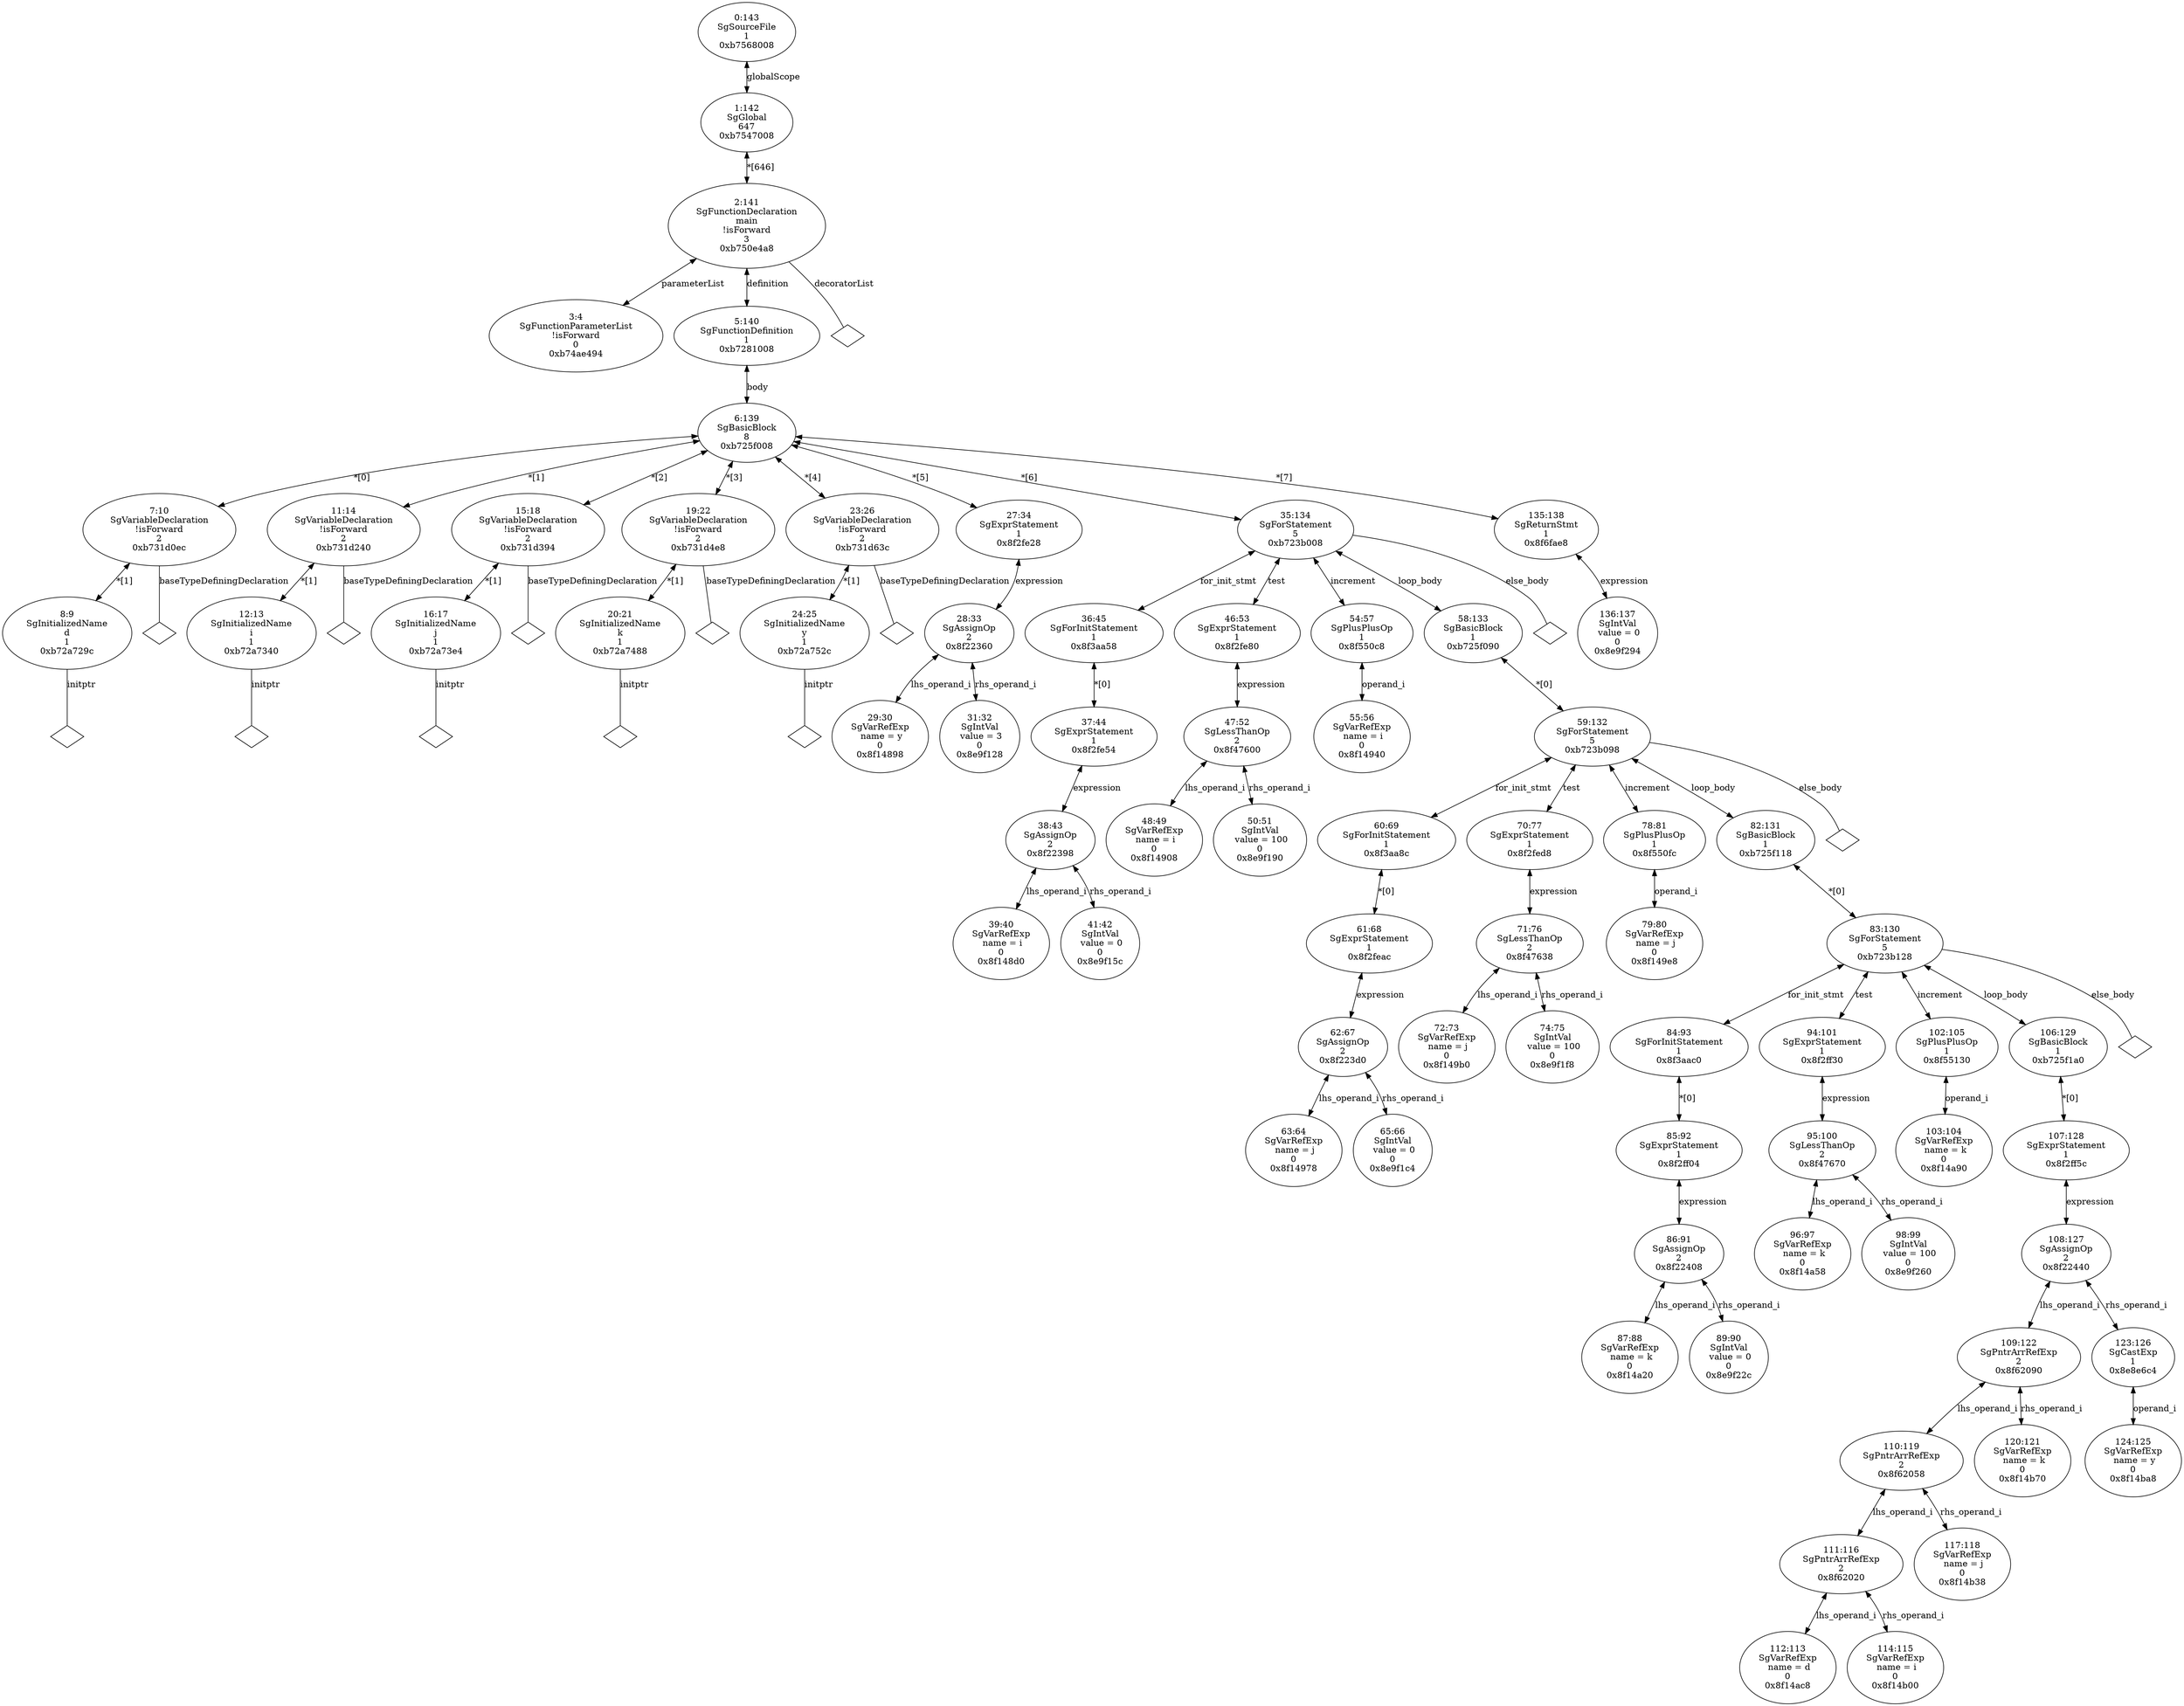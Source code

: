 digraph "G./for-array-3d.c.dot" {
"0xb74ae494"[label="3:4\nSgFunctionParameterList\n!isForward\n0\n0xb74ae494\n" ];
"0xb72a729c"[label="8:9\nSgInitializedName\nd\n1\n0xb72a729c\n" ];
"0xb72a729c" -> "0xb72a729c__initptr__null"[label="initptr" dir=none ];
"0xb72a729c__initptr__null"[label="" shape=diamond ];
"0xb731d0ec"[label="7:10\nSgVariableDeclaration\n!isForward\n2\n0xb731d0ec\n" ];
"0xb731d0ec" -> "0xb731d0ec__baseTypeDefiningDeclaration__null"[label="baseTypeDefiningDeclaration" dir=none ];
"0xb731d0ec__baseTypeDefiningDeclaration__null"[label="" shape=diamond ];
"0xb731d0ec" -> "0xb72a729c"[label="*[1]" dir=both ];
"0xb72a7340"[label="12:13\nSgInitializedName\ni\n1\n0xb72a7340\n" ];
"0xb72a7340" -> "0xb72a7340__initptr__null"[label="initptr" dir=none ];
"0xb72a7340__initptr__null"[label="" shape=diamond ];
"0xb731d240"[label="11:14\nSgVariableDeclaration\n!isForward\n2\n0xb731d240\n" ];
"0xb731d240" -> "0xb731d240__baseTypeDefiningDeclaration__null"[label="baseTypeDefiningDeclaration" dir=none ];
"0xb731d240__baseTypeDefiningDeclaration__null"[label="" shape=diamond ];
"0xb731d240" -> "0xb72a7340"[label="*[1]" dir=both ];
"0xb72a73e4"[label="16:17\nSgInitializedName\nj\n1\n0xb72a73e4\n" ];
"0xb72a73e4" -> "0xb72a73e4__initptr__null"[label="initptr" dir=none ];
"0xb72a73e4__initptr__null"[label="" shape=diamond ];
"0xb731d394"[label="15:18\nSgVariableDeclaration\n!isForward\n2\n0xb731d394\n" ];
"0xb731d394" -> "0xb731d394__baseTypeDefiningDeclaration__null"[label="baseTypeDefiningDeclaration" dir=none ];
"0xb731d394__baseTypeDefiningDeclaration__null"[label="" shape=diamond ];
"0xb731d394" -> "0xb72a73e4"[label="*[1]" dir=both ];
"0xb72a7488"[label="20:21\nSgInitializedName\nk\n1\n0xb72a7488\n" ];
"0xb72a7488" -> "0xb72a7488__initptr__null"[label="initptr" dir=none ];
"0xb72a7488__initptr__null"[label="" shape=diamond ];
"0xb731d4e8"[label="19:22\nSgVariableDeclaration\n!isForward\n2\n0xb731d4e8\n" ];
"0xb731d4e8" -> "0xb731d4e8__baseTypeDefiningDeclaration__null"[label="baseTypeDefiningDeclaration" dir=none ];
"0xb731d4e8__baseTypeDefiningDeclaration__null"[label="" shape=diamond ];
"0xb731d4e8" -> "0xb72a7488"[label="*[1]" dir=both ];
"0xb72a752c"[label="24:25\nSgInitializedName\ny\n1\n0xb72a752c\n" ];
"0xb72a752c" -> "0xb72a752c__initptr__null"[label="initptr" dir=none ];
"0xb72a752c__initptr__null"[label="" shape=diamond ];
"0xb731d63c"[label="23:26\nSgVariableDeclaration\n!isForward\n2\n0xb731d63c\n" ];
"0xb731d63c" -> "0xb731d63c__baseTypeDefiningDeclaration__null"[label="baseTypeDefiningDeclaration" dir=none ];
"0xb731d63c__baseTypeDefiningDeclaration__null"[label="" shape=diamond ];
"0xb731d63c" -> "0xb72a752c"[label="*[1]" dir=both ];
"0x8f14898"[label="29:30\nSgVarRefExp\n name = y\n0\n0x8f14898\n" ];
"0x8e9f128"[label="31:32\nSgIntVal\n value = 3\n0\n0x8e9f128\n" ];
"0x8f22360"[label="28:33\nSgAssignOp\n2\n0x8f22360\n" ];
"0x8f22360" -> "0x8f14898"[label="lhs_operand_i" dir=both ];
"0x8f22360" -> "0x8e9f128"[label="rhs_operand_i" dir=both ];
"0x8f2fe28"[label="27:34\nSgExprStatement\n1\n0x8f2fe28\n" ];
"0x8f2fe28" -> "0x8f22360"[label="expression" dir=both ];
"0x8f148d0"[label="39:40\nSgVarRefExp\n name = i\n0\n0x8f148d0\n" ];
"0x8e9f15c"[label="41:42\nSgIntVal\n value = 0\n0\n0x8e9f15c\n" ];
"0x8f22398"[label="38:43\nSgAssignOp\n2\n0x8f22398\n" ];
"0x8f22398" -> "0x8f148d0"[label="lhs_operand_i" dir=both ];
"0x8f22398" -> "0x8e9f15c"[label="rhs_operand_i" dir=both ];
"0x8f2fe54"[label="37:44\nSgExprStatement\n1\n0x8f2fe54\n" ];
"0x8f2fe54" -> "0x8f22398"[label="expression" dir=both ];
"0x8f3aa58"[label="36:45\nSgForInitStatement\n1\n0x8f3aa58\n" ];
"0x8f3aa58" -> "0x8f2fe54"[label="*[0]" dir=both ];
"0x8f14908"[label="48:49\nSgVarRefExp\n name = i\n0\n0x8f14908\n" ];
"0x8e9f190"[label="50:51\nSgIntVal\n value = 100\n0\n0x8e9f190\n" ];
"0x8f47600"[label="47:52\nSgLessThanOp\n2\n0x8f47600\n" ];
"0x8f47600" -> "0x8f14908"[label="lhs_operand_i" dir=both ];
"0x8f47600" -> "0x8e9f190"[label="rhs_operand_i" dir=both ];
"0x8f2fe80"[label="46:53\nSgExprStatement\n1\n0x8f2fe80\n" ];
"0x8f2fe80" -> "0x8f47600"[label="expression" dir=both ];
"0x8f14940"[label="55:56\nSgVarRefExp\n name = i\n0\n0x8f14940\n" ];
"0x8f550c8"[label="54:57\nSgPlusPlusOp\n1\n0x8f550c8\n" ];
"0x8f550c8" -> "0x8f14940"[label="operand_i" dir=both ];
"0x8f14978"[label="63:64\nSgVarRefExp\n name = j\n0\n0x8f14978\n" ];
"0x8e9f1c4"[label="65:66\nSgIntVal\n value = 0\n0\n0x8e9f1c4\n" ];
"0x8f223d0"[label="62:67\nSgAssignOp\n2\n0x8f223d0\n" ];
"0x8f223d0" -> "0x8f14978"[label="lhs_operand_i" dir=both ];
"0x8f223d0" -> "0x8e9f1c4"[label="rhs_operand_i" dir=both ];
"0x8f2feac"[label="61:68\nSgExprStatement\n1\n0x8f2feac\n" ];
"0x8f2feac" -> "0x8f223d0"[label="expression" dir=both ];
"0x8f3aa8c"[label="60:69\nSgForInitStatement\n1\n0x8f3aa8c\n" ];
"0x8f3aa8c" -> "0x8f2feac"[label="*[0]" dir=both ];
"0x8f149b0"[label="72:73\nSgVarRefExp\n name = j\n0\n0x8f149b0\n" ];
"0x8e9f1f8"[label="74:75\nSgIntVal\n value = 100\n0\n0x8e9f1f8\n" ];
"0x8f47638"[label="71:76\nSgLessThanOp\n2\n0x8f47638\n" ];
"0x8f47638" -> "0x8f149b0"[label="lhs_operand_i" dir=both ];
"0x8f47638" -> "0x8e9f1f8"[label="rhs_operand_i" dir=both ];
"0x8f2fed8"[label="70:77\nSgExprStatement\n1\n0x8f2fed8\n" ];
"0x8f2fed8" -> "0x8f47638"[label="expression" dir=both ];
"0x8f149e8"[label="79:80\nSgVarRefExp\n name = j\n0\n0x8f149e8\n" ];
"0x8f550fc"[label="78:81\nSgPlusPlusOp\n1\n0x8f550fc\n" ];
"0x8f550fc" -> "0x8f149e8"[label="operand_i" dir=both ];
"0x8f14a20"[label="87:88\nSgVarRefExp\n name = k\n0\n0x8f14a20\n" ];
"0x8e9f22c"[label="89:90\nSgIntVal\n value = 0\n0\n0x8e9f22c\n" ];
"0x8f22408"[label="86:91\nSgAssignOp\n2\n0x8f22408\n" ];
"0x8f22408" -> "0x8f14a20"[label="lhs_operand_i" dir=both ];
"0x8f22408" -> "0x8e9f22c"[label="rhs_operand_i" dir=both ];
"0x8f2ff04"[label="85:92\nSgExprStatement\n1\n0x8f2ff04\n" ];
"0x8f2ff04" -> "0x8f22408"[label="expression" dir=both ];
"0x8f3aac0"[label="84:93\nSgForInitStatement\n1\n0x8f3aac0\n" ];
"0x8f3aac0" -> "0x8f2ff04"[label="*[0]" dir=both ];
"0x8f14a58"[label="96:97\nSgVarRefExp\n name = k\n0\n0x8f14a58\n" ];
"0x8e9f260"[label="98:99\nSgIntVal\n value = 100\n0\n0x8e9f260\n" ];
"0x8f47670"[label="95:100\nSgLessThanOp\n2\n0x8f47670\n" ];
"0x8f47670" -> "0x8f14a58"[label="lhs_operand_i" dir=both ];
"0x8f47670" -> "0x8e9f260"[label="rhs_operand_i" dir=both ];
"0x8f2ff30"[label="94:101\nSgExprStatement\n1\n0x8f2ff30\n" ];
"0x8f2ff30" -> "0x8f47670"[label="expression" dir=both ];
"0x8f14a90"[label="103:104\nSgVarRefExp\n name = k\n0\n0x8f14a90\n" ];
"0x8f55130"[label="102:105\nSgPlusPlusOp\n1\n0x8f55130\n" ];
"0x8f55130" -> "0x8f14a90"[label="operand_i" dir=both ];
"0x8f14ac8"[label="112:113\nSgVarRefExp\n name = d\n0\n0x8f14ac8\n" ];
"0x8f14b00"[label="114:115\nSgVarRefExp\n name = i\n0\n0x8f14b00\n" ];
"0x8f62020"[label="111:116\nSgPntrArrRefExp\n2\n0x8f62020\n" ];
"0x8f62020" -> "0x8f14ac8"[label="lhs_operand_i" dir=both ];
"0x8f62020" -> "0x8f14b00"[label="rhs_operand_i" dir=both ];
"0x8f14b38"[label="117:118\nSgVarRefExp\n name = j\n0\n0x8f14b38\n" ];
"0x8f62058"[label="110:119\nSgPntrArrRefExp\n2\n0x8f62058\n" ];
"0x8f62058" -> "0x8f62020"[label="lhs_operand_i" dir=both ];
"0x8f62058" -> "0x8f14b38"[label="rhs_operand_i" dir=both ];
"0x8f14b70"[label="120:121\nSgVarRefExp\n name = k\n0\n0x8f14b70\n" ];
"0x8f62090"[label="109:122\nSgPntrArrRefExp\n2\n0x8f62090\n" ];
"0x8f62090" -> "0x8f62058"[label="lhs_operand_i" dir=both ];
"0x8f62090" -> "0x8f14b70"[label="rhs_operand_i" dir=both ];
"0x8f14ba8"[label="124:125\nSgVarRefExp\n name = y\n0\n0x8f14ba8\n" ];
"0x8e8e6c4"[label="123:126\nSgCastExp\n1\n0x8e8e6c4\n" ];
"0x8e8e6c4" -> "0x8f14ba8"[label="operand_i" dir=both ];
"0x8f22440"[label="108:127\nSgAssignOp\n2\n0x8f22440\n" ];
"0x8f22440" -> "0x8f62090"[label="lhs_operand_i" dir=both ];
"0x8f22440" -> "0x8e8e6c4"[label="rhs_operand_i" dir=both ];
"0x8f2ff5c"[label="107:128\nSgExprStatement\n1\n0x8f2ff5c\n" ];
"0x8f2ff5c" -> "0x8f22440"[label="expression" dir=both ];
"0xb725f1a0"[label="106:129\nSgBasicBlock\n1\n0xb725f1a0\n" ];
"0xb725f1a0" -> "0x8f2ff5c"[label="*[0]" dir=both ];
"0xb723b128"[label="83:130\nSgForStatement\n5\n0xb723b128\n" ];
"0xb723b128" -> "0x8f3aac0"[label="for_init_stmt" dir=both ];
"0xb723b128" -> "0x8f2ff30"[label="test" dir=both ];
"0xb723b128" -> "0x8f55130"[label="increment" dir=both ];
"0xb723b128" -> "0xb725f1a0"[label="loop_body" dir=both ];
"0xb723b128" -> "0xb723b128__else_body__null"[label="else_body" dir=none ];
"0xb723b128__else_body__null"[label="" shape=diamond ];
"0xb725f118"[label="82:131\nSgBasicBlock\n1\n0xb725f118\n" ];
"0xb725f118" -> "0xb723b128"[label="*[0]" dir=both ];
"0xb723b098"[label="59:132\nSgForStatement\n5\n0xb723b098\n" ];
"0xb723b098" -> "0x8f3aa8c"[label="for_init_stmt" dir=both ];
"0xb723b098" -> "0x8f2fed8"[label="test" dir=both ];
"0xb723b098" -> "0x8f550fc"[label="increment" dir=both ];
"0xb723b098" -> "0xb725f118"[label="loop_body" dir=both ];
"0xb723b098" -> "0xb723b098__else_body__null"[label="else_body" dir=none ];
"0xb723b098__else_body__null"[label="" shape=diamond ];
"0xb725f090"[label="58:133\nSgBasicBlock\n1\n0xb725f090\n" ];
"0xb725f090" -> "0xb723b098"[label="*[0]" dir=both ];
"0xb723b008"[label="35:134\nSgForStatement\n5\n0xb723b008\n" ];
"0xb723b008" -> "0x8f3aa58"[label="for_init_stmt" dir=both ];
"0xb723b008" -> "0x8f2fe80"[label="test" dir=both ];
"0xb723b008" -> "0x8f550c8"[label="increment" dir=both ];
"0xb723b008" -> "0xb725f090"[label="loop_body" dir=both ];
"0xb723b008" -> "0xb723b008__else_body__null"[label="else_body" dir=none ];
"0xb723b008__else_body__null"[label="" shape=diamond ];
"0x8e9f294"[label="136:137\nSgIntVal\n value = 0\n0\n0x8e9f294\n" ];
"0x8f6fae8"[label="135:138\nSgReturnStmt\n1\n0x8f6fae8\n" ];
"0x8f6fae8" -> "0x8e9f294"[label="expression" dir=both ];
"0xb725f008"[label="6:139\nSgBasicBlock\n8\n0xb725f008\n" ];
"0xb725f008" -> "0xb731d0ec"[label="*[0]" dir=both ];
"0xb725f008" -> "0xb731d240"[label="*[1]" dir=both ];
"0xb725f008" -> "0xb731d394"[label="*[2]" dir=both ];
"0xb725f008" -> "0xb731d4e8"[label="*[3]" dir=both ];
"0xb725f008" -> "0xb731d63c"[label="*[4]" dir=both ];
"0xb725f008" -> "0x8f2fe28"[label="*[5]" dir=both ];
"0xb725f008" -> "0xb723b008"[label="*[6]" dir=both ];
"0xb725f008" -> "0x8f6fae8"[label="*[7]" dir=both ];
"0xb7281008"[label="5:140\nSgFunctionDefinition\n1\n0xb7281008\n" ];
"0xb7281008" -> "0xb725f008"[label="body" dir=both ];
"0xb750e4a8"[label="2:141\nSgFunctionDeclaration\nmain\n!isForward\n3\n0xb750e4a8\n" ];
"0xb750e4a8" -> "0xb74ae494"[label="parameterList" dir=both ];
"0xb750e4a8" -> "0xb750e4a8__decoratorList__null"[label="decoratorList" dir=none ];
"0xb750e4a8__decoratorList__null"[label="" shape=diamond ];
"0xb750e4a8" -> "0xb7281008"[label="definition" dir=both ];
"0xb7547008"[label="1:142\nSgGlobal\n647\n0xb7547008\n" ];
"0xb7547008" -> "0xb750e4a8"[label="*[646]" dir=both ];
"0xb7568008"[label="0:143\nSgSourceFile\n1\n0xb7568008\n" ];
"0xb7568008" -> "0xb7547008"[label="globalScope" dir=both ];
}
